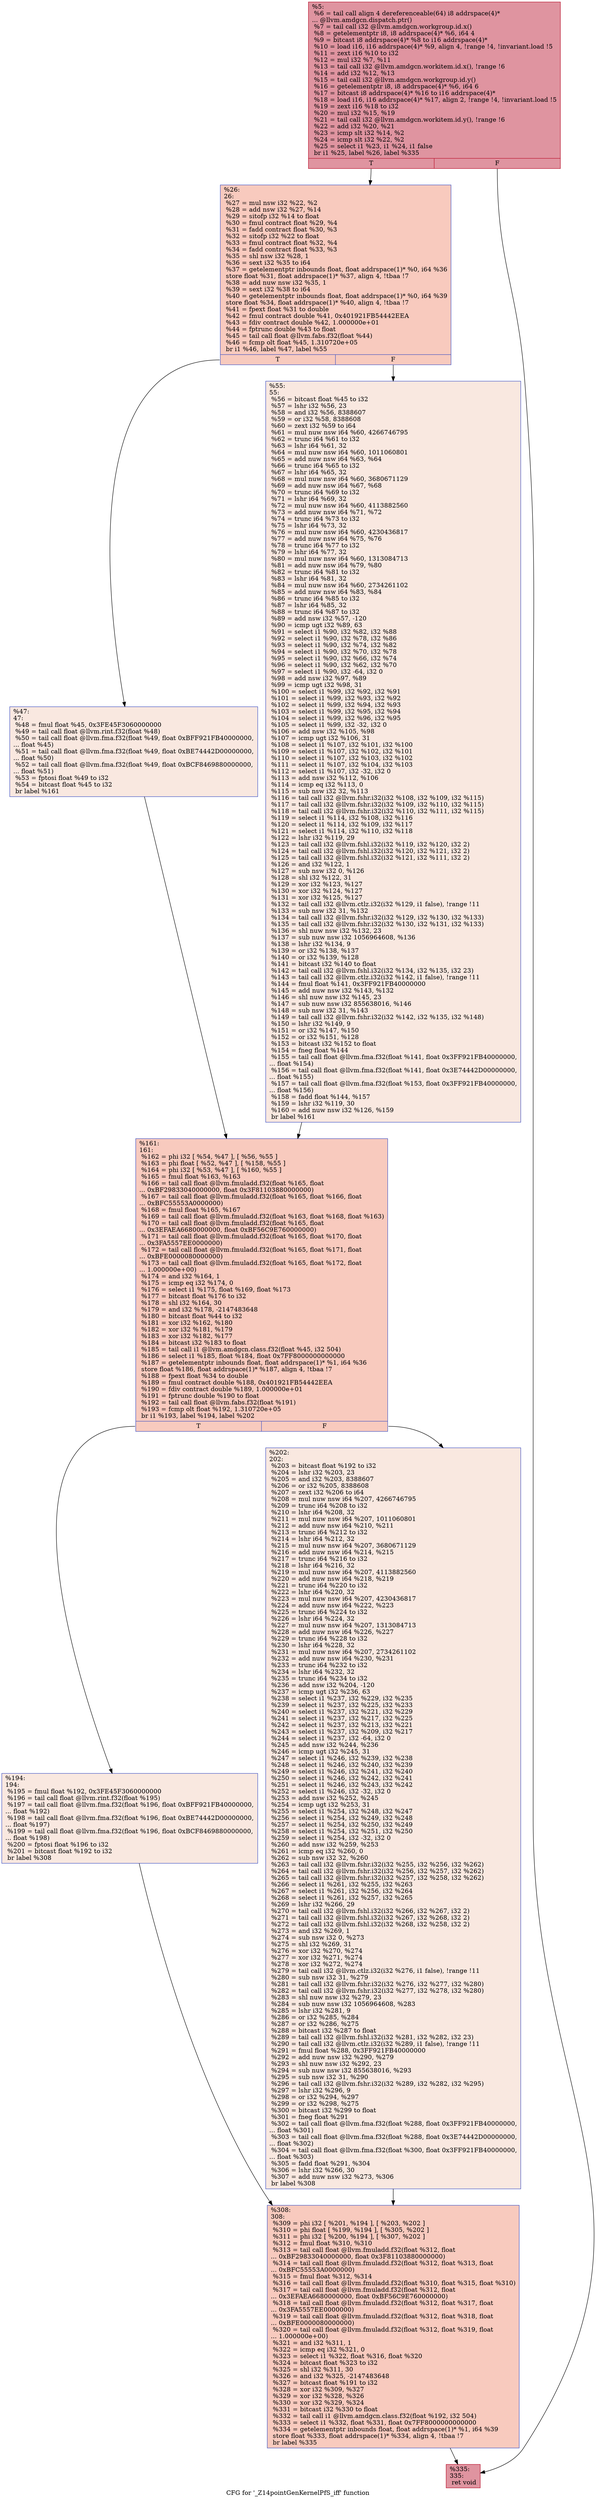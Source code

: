 digraph "CFG for '_Z14pointGenKernelPfS_iff' function" {
	label="CFG for '_Z14pointGenKernelPfS_iff' function";

	Node0x4f60450 [shape=record,color="#b70d28ff", style=filled, fillcolor="#b70d2870",label="{%5:\l  %6 = tail call align 4 dereferenceable(64) i8 addrspace(4)*\l... @llvm.amdgcn.dispatch.ptr()\l  %7 = tail call i32 @llvm.amdgcn.workgroup.id.x()\l  %8 = getelementptr i8, i8 addrspace(4)* %6, i64 4\l  %9 = bitcast i8 addrspace(4)* %8 to i16 addrspace(4)*\l  %10 = load i16, i16 addrspace(4)* %9, align 4, !range !4, !invariant.load !5\l  %11 = zext i16 %10 to i32\l  %12 = mul i32 %7, %11\l  %13 = tail call i32 @llvm.amdgcn.workitem.id.x(), !range !6\l  %14 = add i32 %12, %13\l  %15 = tail call i32 @llvm.amdgcn.workgroup.id.y()\l  %16 = getelementptr i8, i8 addrspace(4)* %6, i64 6\l  %17 = bitcast i8 addrspace(4)* %16 to i16 addrspace(4)*\l  %18 = load i16, i16 addrspace(4)* %17, align 2, !range !4, !invariant.load !5\l  %19 = zext i16 %18 to i32\l  %20 = mul i32 %15, %19\l  %21 = tail call i32 @llvm.amdgcn.workitem.id.y(), !range !6\l  %22 = add i32 %20, %21\l  %23 = icmp slt i32 %14, %2\l  %24 = icmp slt i32 %22, %2\l  %25 = select i1 %23, i1 %24, i1 false\l  br i1 %25, label %26, label %335\l|{<s0>T|<s1>F}}"];
	Node0x4f60450:s0 -> Node0x4f63e90;
	Node0x4f60450:s1 -> Node0x4f63f20;
	Node0x4f63e90 [shape=record,color="#3d50c3ff", style=filled, fillcolor="#ef886b70",label="{%26:\l26:                                               \l  %27 = mul nsw i32 %22, %2\l  %28 = add nsw i32 %27, %14\l  %29 = sitofp i32 %14 to float\l  %30 = fmul contract float %29, %4\l  %31 = fadd contract float %30, %3\l  %32 = sitofp i32 %22 to float\l  %33 = fmul contract float %32, %4\l  %34 = fadd contract float %33, %3\l  %35 = shl nsw i32 %28, 1\l  %36 = sext i32 %35 to i64\l  %37 = getelementptr inbounds float, float addrspace(1)* %0, i64 %36\l  store float %31, float addrspace(1)* %37, align 4, !tbaa !7\l  %38 = add nuw nsw i32 %35, 1\l  %39 = sext i32 %38 to i64\l  %40 = getelementptr inbounds float, float addrspace(1)* %0, i64 %39\l  store float %34, float addrspace(1)* %40, align 4, !tbaa !7\l  %41 = fpext float %31 to double\l  %42 = fmul contract double %41, 0x401921FB54442EEA\l  %43 = fdiv contract double %42, 1.000000e+01\l  %44 = fptrunc double %43 to float\l  %45 = tail call float @llvm.fabs.f32(float %44)\l  %46 = fcmp olt float %45, 1.310720e+05\l  br i1 %46, label %47, label %55\l|{<s0>T|<s1>F}}"];
	Node0x4f63e90:s0 -> Node0x4f660a0;
	Node0x4f63e90:s1 -> Node0x4f66130;
	Node0x4f660a0 [shape=record,color="#3d50c3ff", style=filled, fillcolor="#f1ccb870",label="{%47:\l47:                                               \l  %48 = fmul float %45, 0x3FE45F3060000000\l  %49 = tail call float @llvm.rint.f32(float %48)\l  %50 = tail call float @llvm.fma.f32(float %49, float 0xBFF921FB40000000,\l... float %45)\l  %51 = tail call float @llvm.fma.f32(float %49, float 0xBE74442D00000000,\l... float %50)\l  %52 = tail call float @llvm.fma.f32(float %49, float 0xBCF8469880000000,\l... float %51)\l  %53 = fptosi float %49 to i32\l  %54 = bitcast float %45 to i32\l  br label %161\l}"];
	Node0x4f660a0 -> Node0x4f66c00;
	Node0x4f66130 [shape=record,color="#3d50c3ff", style=filled, fillcolor="#f1ccb870",label="{%55:\l55:                                               \l  %56 = bitcast float %45 to i32\l  %57 = lshr i32 %56, 23\l  %58 = and i32 %56, 8388607\l  %59 = or i32 %58, 8388608\l  %60 = zext i32 %59 to i64\l  %61 = mul nuw nsw i64 %60, 4266746795\l  %62 = trunc i64 %61 to i32\l  %63 = lshr i64 %61, 32\l  %64 = mul nuw nsw i64 %60, 1011060801\l  %65 = add nuw nsw i64 %63, %64\l  %66 = trunc i64 %65 to i32\l  %67 = lshr i64 %65, 32\l  %68 = mul nuw nsw i64 %60, 3680671129\l  %69 = add nuw nsw i64 %67, %68\l  %70 = trunc i64 %69 to i32\l  %71 = lshr i64 %69, 32\l  %72 = mul nuw nsw i64 %60, 4113882560\l  %73 = add nuw nsw i64 %71, %72\l  %74 = trunc i64 %73 to i32\l  %75 = lshr i64 %73, 32\l  %76 = mul nuw nsw i64 %60, 4230436817\l  %77 = add nuw nsw i64 %75, %76\l  %78 = trunc i64 %77 to i32\l  %79 = lshr i64 %77, 32\l  %80 = mul nuw nsw i64 %60, 1313084713\l  %81 = add nuw nsw i64 %79, %80\l  %82 = trunc i64 %81 to i32\l  %83 = lshr i64 %81, 32\l  %84 = mul nuw nsw i64 %60, 2734261102\l  %85 = add nuw nsw i64 %83, %84\l  %86 = trunc i64 %85 to i32\l  %87 = lshr i64 %85, 32\l  %88 = trunc i64 %87 to i32\l  %89 = add nsw i32 %57, -120\l  %90 = icmp ugt i32 %89, 63\l  %91 = select i1 %90, i32 %82, i32 %88\l  %92 = select i1 %90, i32 %78, i32 %86\l  %93 = select i1 %90, i32 %74, i32 %82\l  %94 = select i1 %90, i32 %70, i32 %78\l  %95 = select i1 %90, i32 %66, i32 %74\l  %96 = select i1 %90, i32 %62, i32 %70\l  %97 = select i1 %90, i32 -64, i32 0\l  %98 = add nsw i32 %97, %89\l  %99 = icmp ugt i32 %98, 31\l  %100 = select i1 %99, i32 %92, i32 %91\l  %101 = select i1 %99, i32 %93, i32 %92\l  %102 = select i1 %99, i32 %94, i32 %93\l  %103 = select i1 %99, i32 %95, i32 %94\l  %104 = select i1 %99, i32 %96, i32 %95\l  %105 = select i1 %99, i32 -32, i32 0\l  %106 = add nsw i32 %105, %98\l  %107 = icmp ugt i32 %106, 31\l  %108 = select i1 %107, i32 %101, i32 %100\l  %109 = select i1 %107, i32 %102, i32 %101\l  %110 = select i1 %107, i32 %103, i32 %102\l  %111 = select i1 %107, i32 %104, i32 %103\l  %112 = select i1 %107, i32 -32, i32 0\l  %113 = add nsw i32 %112, %106\l  %114 = icmp eq i32 %113, 0\l  %115 = sub nsw i32 32, %113\l  %116 = tail call i32 @llvm.fshr.i32(i32 %108, i32 %109, i32 %115)\l  %117 = tail call i32 @llvm.fshr.i32(i32 %109, i32 %110, i32 %115)\l  %118 = tail call i32 @llvm.fshr.i32(i32 %110, i32 %111, i32 %115)\l  %119 = select i1 %114, i32 %108, i32 %116\l  %120 = select i1 %114, i32 %109, i32 %117\l  %121 = select i1 %114, i32 %110, i32 %118\l  %122 = lshr i32 %119, 29\l  %123 = tail call i32 @llvm.fshl.i32(i32 %119, i32 %120, i32 2)\l  %124 = tail call i32 @llvm.fshl.i32(i32 %120, i32 %121, i32 2)\l  %125 = tail call i32 @llvm.fshl.i32(i32 %121, i32 %111, i32 2)\l  %126 = and i32 %122, 1\l  %127 = sub nsw i32 0, %126\l  %128 = shl i32 %122, 31\l  %129 = xor i32 %123, %127\l  %130 = xor i32 %124, %127\l  %131 = xor i32 %125, %127\l  %132 = tail call i32 @llvm.ctlz.i32(i32 %129, i1 false), !range !11\l  %133 = sub nsw i32 31, %132\l  %134 = tail call i32 @llvm.fshr.i32(i32 %129, i32 %130, i32 %133)\l  %135 = tail call i32 @llvm.fshr.i32(i32 %130, i32 %131, i32 %133)\l  %136 = shl nuw nsw i32 %132, 23\l  %137 = sub nuw nsw i32 1056964608, %136\l  %138 = lshr i32 %134, 9\l  %139 = or i32 %138, %137\l  %140 = or i32 %139, %128\l  %141 = bitcast i32 %140 to float\l  %142 = tail call i32 @llvm.fshl.i32(i32 %134, i32 %135, i32 23)\l  %143 = tail call i32 @llvm.ctlz.i32(i32 %142, i1 false), !range !11\l  %144 = fmul float %141, 0x3FF921FB40000000\l  %145 = add nuw nsw i32 %143, %132\l  %146 = shl nuw nsw i32 %145, 23\l  %147 = sub nuw nsw i32 855638016, %146\l  %148 = sub nsw i32 31, %143\l  %149 = tail call i32 @llvm.fshr.i32(i32 %142, i32 %135, i32 %148)\l  %150 = lshr i32 %149, 9\l  %151 = or i32 %147, %150\l  %152 = or i32 %151, %128\l  %153 = bitcast i32 %152 to float\l  %154 = fneg float %144\l  %155 = tail call float @llvm.fma.f32(float %141, float 0x3FF921FB40000000,\l... float %154)\l  %156 = tail call float @llvm.fma.f32(float %141, float 0x3E74442D00000000,\l... float %155)\l  %157 = tail call float @llvm.fma.f32(float %153, float 0x3FF921FB40000000,\l... float %156)\l  %158 = fadd float %144, %157\l  %159 = lshr i32 %119, 30\l  %160 = add nuw nsw i32 %126, %159\l  br label %161\l}"];
	Node0x4f66130 -> Node0x4f66c00;
	Node0x4f66c00 [shape=record,color="#3d50c3ff", style=filled, fillcolor="#ef886b70",label="{%161:\l161:                                              \l  %162 = phi i32 [ %54, %47 ], [ %56, %55 ]\l  %163 = phi float [ %52, %47 ], [ %158, %55 ]\l  %164 = phi i32 [ %53, %47 ], [ %160, %55 ]\l  %165 = fmul float %163, %163\l  %166 = tail call float @llvm.fmuladd.f32(float %165, float\l... 0xBF29833040000000, float 0x3F81103880000000)\l  %167 = tail call float @llvm.fmuladd.f32(float %165, float %166, float\l... 0xBFC55553A0000000)\l  %168 = fmul float %165, %167\l  %169 = tail call float @llvm.fmuladd.f32(float %163, float %168, float %163)\l  %170 = tail call float @llvm.fmuladd.f32(float %165, float\l... 0x3EFAEA6680000000, float 0xBF56C9E760000000)\l  %171 = tail call float @llvm.fmuladd.f32(float %165, float %170, float\l... 0x3FA5557EE0000000)\l  %172 = tail call float @llvm.fmuladd.f32(float %165, float %171, float\l... 0xBFE0000080000000)\l  %173 = tail call float @llvm.fmuladd.f32(float %165, float %172, float\l... 1.000000e+00)\l  %174 = and i32 %164, 1\l  %175 = icmp eq i32 %174, 0\l  %176 = select i1 %175, float %169, float %173\l  %177 = bitcast float %176 to i32\l  %178 = shl i32 %164, 30\l  %179 = and i32 %178, -2147483648\l  %180 = bitcast float %44 to i32\l  %181 = xor i32 %162, %180\l  %182 = xor i32 %181, %179\l  %183 = xor i32 %182, %177\l  %184 = bitcast i32 %183 to float\l  %185 = tail call i1 @llvm.amdgcn.class.f32(float %45, i32 504)\l  %186 = select i1 %185, float %184, float 0x7FF8000000000000\l  %187 = getelementptr inbounds float, float addrspace(1)* %1, i64 %36\l  store float %186, float addrspace(1)* %187, align 4, !tbaa !7\l  %188 = fpext float %34 to double\l  %189 = fmul contract double %188, 0x401921FB54442EEA\l  %190 = fdiv contract double %189, 1.000000e+01\l  %191 = fptrunc double %190 to float\l  %192 = tail call float @llvm.fabs.f32(float %191)\l  %193 = fcmp olt float %192, 1.310720e+05\l  br i1 %193, label %194, label %202\l|{<s0>T|<s1>F}}"];
	Node0x4f66c00:s0 -> Node0x4f6e570;
	Node0x4f66c00:s1 -> Node0x4f6e600;
	Node0x4f6e570 [shape=record,color="#3d50c3ff", style=filled, fillcolor="#f1ccb870",label="{%194:\l194:                                              \l  %195 = fmul float %192, 0x3FE45F3060000000\l  %196 = tail call float @llvm.rint.f32(float %195)\l  %197 = tail call float @llvm.fma.f32(float %196, float 0xBFF921FB40000000,\l... float %192)\l  %198 = tail call float @llvm.fma.f32(float %196, float 0xBE74442D00000000,\l... float %197)\l  %199 = tail call float @llvm.fma.f32(float %196, float 0xBCF8469880000000,\l... float %198)\l  %200 = fptosi float %196 to i32\l  %201 = bitcast float %192 to i32\l  br label %308\l}"];
	Node0x4f6e570 -> Node0x4f6ed30;
	Node0x4f6e600 [shape=record,color="#3d50c3ff", style=filled, fillcolor="#f1ccb870",label="{%202:\l202:                                              \l  %203 = bitcast float %192 to i32\l  %204 = lshr i32 %203, 23\l  %205 = and i32 %203, 8388607\l  %206 = or i32 %205, 8388608\l  %207 = zext i32 %206 to i64\l  %208 = mul nuw nsw i64 %207, 4266746795\l  %209 = trunc i64 %208 to i32\l  %210 = lshr i64 %208, 32\l  %211 = mul nuw nsw i64 %207, 1011060801\l  %212 = add nuw nsw i64 %210, %211\l  %213 = trunc i64 %212 to i32\l  %214 = lshr i64 %212, 32\l  %215 = mul nuw nsw i64 %207, 3680671129\l  %216 = add nuw nsw i64 %214, %215\l  %217 = trunc i64 %216 to i32\l  %218 = lshr i64 %216, 32\l  %219 = mul nuw nsw i64 %207, 4113882560\l  %220 = add nuw nsw i64 %218, %219\l  %221 = trunc i64 %220 to i32\l  %222 = lshr i64 %220, 32\l  %223 = mul nuw nsw i64 %207, 4230436817\l  %224 = add nuw nsw i64 %222, %223\l  %225 = trunc i64 %224 to i32\l  %226 = lshr i64 %224, 32\l  %227 = mul nuw nsw i64 %207, 1313084713\l  %228 = add nuw nsw i64 %226, %227\l  %229 = trunc i64 %228 to i32\l  %230 = lshr i64 %228, 32\l  %231 = mul nuw nsw i64 %207, 2734261102\l  %232 = add nuw nsw i64 %230, %231\l  %233 = trunc i64 %232 to i32\l  %234 = lshr i64 %232, 32\l  %235 = trunc i64 %234 to i32\l  %236 = add nsw i32 %204, -120\l  %237 = icmp ugt i32 %236, 63\l  %238 = select i1 %237, i32 %229, i32 %235\l  %239 = select i1 %237, i32 %225, i32 %233\l  %240 = select i1 %237, i32 %221, i32 %229\l  %241 = select i1 %237, i32 %217, i32 %225\l  %242 = select i1 %237, i32 %213, i32 %221\l  %243 = select i1 %237, i32 %209, i32 %217\l  %244 = select i1 %237, i32 -64, i32 0\l  %245 = add nsw i32 %244, %236\l  %246 = icmp ugt i32 %245, 31\l  %247 = select i1 %246, i32 %239, i32 %238\l  %248 = select i1 %246, i32 %240, i32 %239\l  %249 = select i1 %246, i32 %241, i32 %240\l  %250 = select i1 %246, i32 %242, i32 %241\l  %251 = select i1 %246, i32 %243, i32 %242\l  %252 = select i1 %246, i32 -32, i32 0\l  %253 = add nsw i32 %252, %245\l  %254 = icmp ugt i32 %253, 31\l  %255 = select i1 %254, i32 %248, i32 %247\l  %256 = select i1 %254, i32 %249, i32 %248\l  %257 = select i1 %254, i32 %250, i32 %249\l  %258 = select i1 %254, i32 %251, i32 %250\l  %259 = select i1 %254, i32 -32, i32 0\l  %260 = add nsw i32 %259, %253\l  %261 = icmp eq i32 %260, 0\l  %262 = sub nsw i32 32, %260\l  %263 = tail call i32 @llvm.fshr.i32(i32 %255, i32 %256, i32 %262)\l  %264 = tail call i32 @llvm.fshr.i32(i32 %256, i32 %257, i32 %262)\l  %265 = tail call i32 @llvm.fshr.i32(i32 %257, i32 %258, i32 %262)\l  %266 = select i1 %261, i32 %255, i32 %263\l  %267 = select i1 %261, i32 %256, i32 %264\l  %268 = select i1 %261, i32 %257, i32 %265\l  %269 = lshr i32 %266, 29\l  %270 = tail call i32 @llvm.fshl.i32(i32 %266, i32 %267, i32 2)\l  %271 = tail call i32 @llvm.fshl.i32(i32 %267, i32 %268, i32 2)\l  %272 = tail call i32 @llvm.fshl.i32(i32 %268, i32 %258, i32 2)\l  %273 = and i32 %269, 1\l  %274 = sub nsw i32 0, %273\l  %275 = shl i32 %269, 31\l  %276 = xor i32 %270, %274\l  %277 = xor i32 %271, %274\l  %278 = xor i32 %272, %274\l  %279 = tail call i32 @llvm.ctlz.i32(i32 %276, i1 false), !range !11\l  %280 = sub nsw i32 31, %279\l  %281 = tail call i32 @llvm.fshr.i32(i32 %276, i32 %277, i32 %280)\l  %282 = tail call i32 @llvm.fshr.i32(i32 %277, i32 %278, i32 %280)\l  %283 = shl nuw nsw i32 %279, 23\l  %284 = sub nuw nsw i32 1056964608, %283\l  %285 = lshr i32 %281, 9\l  %286 = or i32 %285, %284\l  %287 = or i32 %286, %275\l  %288 = bitcast i32 %287 to float\l  %289 = tail call i32 @llvm.fshl.i32(i32 %281, i32 %282, i32 23)\l  %290 = tail call i32 @llvm.ctlz.i32(i32 %289, i1 false), !range !11\l  %291 = fmul float %288, 0x3FF921FB40000000\l  %292 = add nuw nsw i32 %290, %279\l  %293 = shl nuw nsw i32 %292, 23\l  %294 = sub nuw nsw i32 855638016, %293\l  %295 = sub nsw i32 31, %290\l  %296 = tail call i32 @llvm.fshr.i32(i32 %289, i32 %282, i32 %295)\l  %297 = lshr i32 %296, 9\l  %298 = or i32 %294, %297\l  %299 = or i32 %298, %275\l  %300 = bitcast i32 %299 to float\l  %301 = fneg float %291\l  %302 = tail call float @llvm.fma.f32(float %288, float 0x3FF921FB40000000,\l... float %301)\l  %303 = tail call float @llvm.fma.f32(float %288, float 0x3E74442D00000000,\l... float %302)\l  %304 = tail call float @llvm.fma.f32(float %300, float 0x3FF921FB40000000,\l... float %303)\l  %305 = fadd float %291, %304\l  %306 = lshr i32 %266, 30\l  %307 = add nuw nsw i32 %273, %306\l  br label %308\l}"];
	Node0x4f6e600 -> Node0x4f6ed30;
	Node0x4f6ed30 [shape=record,color="#3d50c3ff", style=filled, fillcolor="#ef886b70",label="{%308:\l308:                                              \l  %309 = phi i32 [ %201, %194 ], [ %203, %202 ]\l  %310 = phi float [ %199, %194 ], [ %305, %202 ]\l  %311 = phi i32 [ %200, %194 ], [ %307, %202 ]\l  %312 = fmul float %310, %310\l  %313 = tail call float @llvm.fmuladd.f32(float %312, float\l... 0xBF29833040000000, float 0x3F81103880000000)\l  %314 = tail call float @llvm.fmuladd.f32(float %312, float %313, float\l... 0xBFC55553A0000000)\l  %315 = fmul float %312, %314\l  %316 = tail call float @llvm.fmuladd.f32(float %310, float %315, float %310)\l  %317 = tail call float @llvm.fmuladd.f32(float %312, float\l... 0x3EFAEA6680000000, float 0xBF56C9E760000000)\l  %318 = tail call float @llvm.fmuladd.f32(float %312, float %317, float\l... 0x3FA5557EE0000000)\l  %319 = tail call float @llvm.fmuladd.f32(float %312, float %318, float\l... 0xBFE0000080000000)\l  %320 = tail call float @llvm.fmuladd.f32(float %312, float %319, float\l... 1.000000e+00)\l  %321 = and i32 %311, 1\l  %322 = icmp eq i32 %321, 0\l  %323 = select i1 %322, float %316, float %320\l  %324 = bitcast float %323 to i32\l  %325 = shl i32 %311, 30\l  %326 = and i32 %325, -2147483648\l  %327 = bitcast float %191 to i32\l  %328 = xor i32 %309, %327\l  %329 = xor i32 %328, %326\l  %330 = xor i32 %329, %324\l  %331 = bitcast i32 %330 to float\l  %332 = tail call i1 @llvm.amdgcn.class.f32(float %192, i32 504)\l  %333 = select i1 %332, float %331, float 0x7FF8000000000000\l  %334 = getelementptr inbounds float, float addrspace(1)* %1, i64 %39\l  store float %333, float addrspace(1)* %334, align 4, !tbaa !7\l  br label %335\l}"];
	Node0x4f6ed30 -> Node0x4f63f20;
	Node0x4f63f20 [shape=record,color="#b70d28ff", style=filled, fillcolor="#b70d2870",label="{%335:\l335:                                              \l  ret void\l}"];
}
